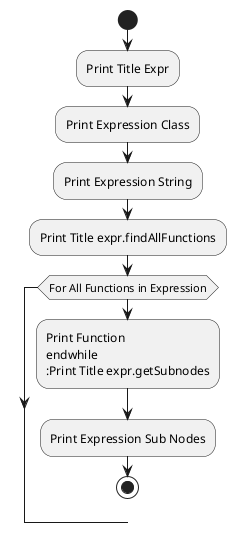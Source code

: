 @startuml
start
:Print Title Expr;
:Print Expression Class;
:Print Expression String;
:Print Title expr.findAllFunctions;
while(For All Functions in Expression)
:Print Function
endwhile
:Print Title expr.getSubnodes;
:Print Expression Sub Nodes;
stop
@enduml